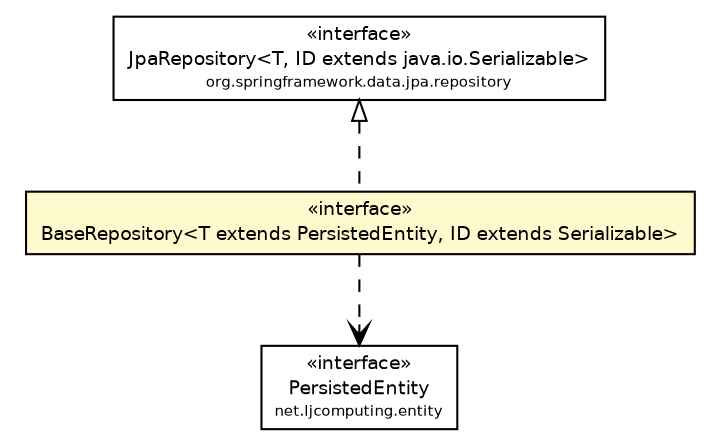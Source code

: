 #!/usr/local/bin/dot
#
# Class diagram 
# Generated by UMLGraph version R5_6 (http://www.umlgraph.org/)
#

digraph G {
	edge [fontname="Helvetica",fontsize=10,labelfontname="Helvetica",labelfontsize=10];
	node [fontname="Helvetica",fontsize=10,shape=plaintext];
	nodesep=0.25;
	ranksep=0.5;
	// net.ljcomputing.repository.BaseRepository<T extends net.ljcomputing.entity.PersistedEntity, ID extends java.io.Serializable>
	c46 [label=<<table title="net.ljcomputing.repository.BaseRepository" border="0" cellborder="1" cellspacing="0" cellpadding="2" port="p" bgcolor="lemonChiffon" href="./BaseRepository.html">
		<tr><td><table border="0" cellspacing="0" cellpadding="1">
<tr><td align="center" balign="center"> &#171;interface&#187; </td></tr>
<tr><td align="center" balign="center"> BaseRepository&lt;T extends PersistedEntity, ID extends Serializable&gt; </td></tr>
		</table></td></tr>
		</table>>, URL="./BaseRepository.html", fontname="Helvetica", fontcolor="black", fontsize=9.0];
	// net.ljcomputing.entity.PersistedEntity
	c50 [label=<<table title="net.ljcomputing.entity.PersistedEntity" border="0" cellborder="1" cellspacing="0" cellpadding="2" port="p" href="../entity/PersistedEntity.html">
		<tr><td><table border="0" cellspacing="0" cellpadding="1">
<tr><td align="center" balign="center"> &#171;interface&#187; </td></tr>
<tr><td align="center" balign="center"> PersistedEntity </td></tr>
<tr><td align="center" balign="center"><font point-size="7.0"> net.ljcomputing.entity </font></td></tr>
		</table></td></tr>
		</table>>, URL="../entity/PersistedEntity.html", fontname="Helvetica", fontcolor="black", fontsize=9.0];
	//net.ljcomputing.repository.BaseRepository<T extends net.ljcomputing.entity.PersistedEntity, ID extends java.io.Serializable> implements org.springframework.data.jpa.repository.JpaRepository<T, ID extends java.io.Serializable>
	c59:p -> c46:p [dir=back,arrowtail=empty,style=dashed];
	// net.ljcomputing.repository.BaseRepository<T extends net.ljcomputing.entity.PersistedEntity, ID extends java.io.Serializable> DEPEND net.ljcomputing.entity.PersistedEntity
	c46:p -> c50:p [taillabel="", label="", headlabel="", fontname="Helvetica", fontcolor="black", fontsize=10.0, color="black", arrowhead=open, style=dashed];
	// org.springframework.data.jpa.repository.JpaRepository<T, ID extends java.io.Serializable>
	c59 [label=<<table title="org.springframework.data.jpa.repository.JpaRepository" border="0" cellborder="1" cellspacing="0" cellpadding="2" port="p" href="http://java.sun.com/j2se/1.4.2/docs/api/org/springframework/data/jpa/repository/JpaRepository.html">
		<tr><td><table border="0" cellspacing="0" cellpadding="1">
<tr><td align="center" balign="center"> &#171;interface&#187; </td></tr>
<tr><td align="center" balign="center"> JpaRepository&lt;T, ID extends java.io.Serializable&gt; </td></tr>
<tr><td align="center" balign="center"><font point-size="7.0"> org.springframework.data.jpa.repository </font></td></tr>
		</table></td></tr>
		</table>>, URL="http://java.sun.com/j2se/1.4.2/docs/api/org/springframework/data/jpa/repository/JpaRepository.html", fontname="Helvetica", fontcolor="black", fontsize=9.0];
}

